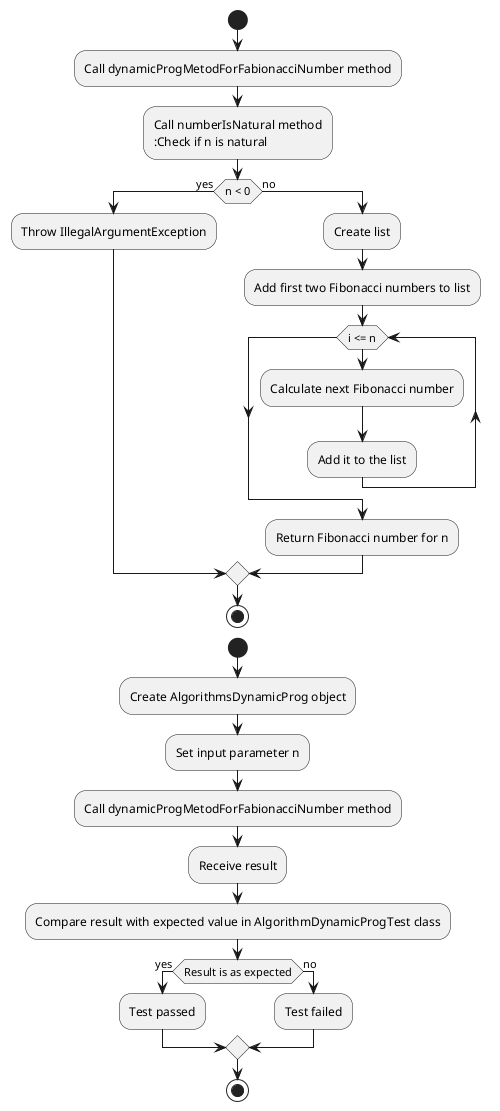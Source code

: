 
@startuml

start
:Call dynamicProgMetodForFabionacciNumber method;
:Call numberIsNatural method
:Check if n is natural;
if (n < 0) then (yes)
  :Throw IllegalArgumentException;
else (no)
  :Create list;
  :Add first two Fibonacci numbers to list;
  while (i <= n)
    :Calculate next Fibonacci number;
    :Add it to the list;
  endwhile
  :Return Fibonacci number for n;
endif
stop

start
:Create AlgorithmsDynamicProg object;
:Set input parameter n;
:Call dynamicProgMetodForFabionacciNumber method;
:Receive result;
:Compare result with expected value in AlgorithmDynamicProgTest class;
if (Result is as expected) then (yes)
  :Test passed;
else (no)
  :Test failed;
endif
stop

@enduml